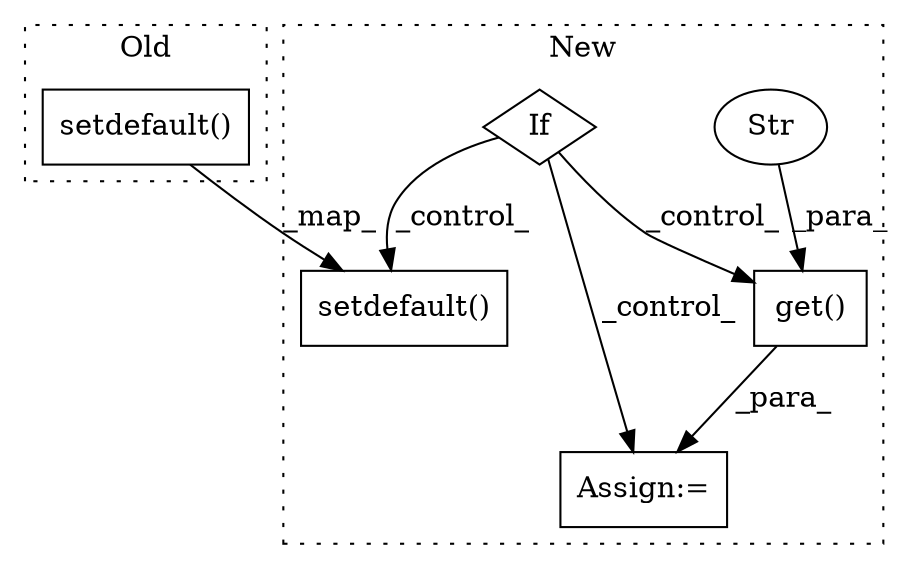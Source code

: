 digraph G {
subgraph cluster0 {
1 [label="setdefault()" a="75" s="3951,3990" l="24,1" shape="box"];
label = "Old";
style="dotted";
}
subgraph cluster1 {
2 [label="setdefault()" a="75" s="4583,4622" l="24,1" shape="box"];
3 [label="If" a="96" s="4225" l="3" shape="diamond"];
4 [label="get()" a="75" s="4738,4800" l="17,1" shape="box"];
5 [label="Str" a="66" s="4755" l="9" shape="ellipse"];
6 [label="Assign:=" a="68" s="4735" l="3" shape="box"];
label = "New";
style="dotted";
}
1 -> 2 [label="_map_"];
3 -> 4 [label="_control_"];
3 -> 2 [label="_control_"];
3 -> 6 [label="_control_"];
4 -> 6 [label="_para_"];
5 -> 4 [label="_para_"];
}